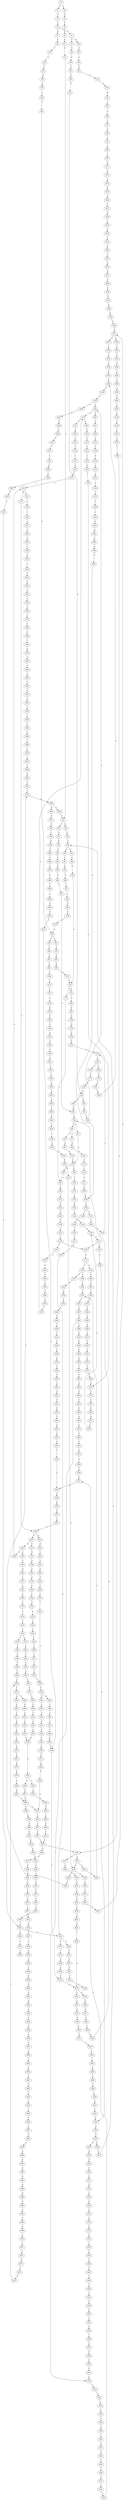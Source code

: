 strict digraph  {
	S0 -> S1 [ label = G ];
	S0 -> S2 [ label = A ];
	S1 -> S3 [ label = G ];
	S2 -> S4 [ label = G ];
	S3 -> S5 [ label = T ];
	S4 -> S6 [ label = T ];
	S5 -> S7 [ label = G ];
	S5 -> S8 [ label = C ];
	S6 -> S9 [ label = C ];
	S7 -> S10 [ label = A ];
	S7 -> S11 [ label = C ];
	S8 -> S12 [ label = G ];
	S9 -> S13 [ label = G ];
	S10 -> S14 [ label = C ];
	S11 -> S15 [ label = C ];
	S12 -> S16 [ label = C ];
	S13 -> S17 [ label = C ];
	S14 -> S18 [ label = G ];
	S15 -> S19 [ label = G ];
	S16 -> S20 [ label = G ];
	S17 -> S21 [ label = G ];
	S18 -> S22 [ label = T ];
	S19 -> S23 [ label = C ];
	S20 -> S24 [ label = T ];
	S21 -> S25 [ label = G ];
	S21 -> S26 [ label = C ];
	S22 -> S27 [ label = G ];
	S23 -> S28 [ label = C ];
	S24 -> S29 [ label = A ];
	S25 -> S30 [ label = C ];
	S26 -> S31 [ label = A ];
	S27 -> S32 [ label = G ];
	S28 -> S33 [ label = G ];
	S29 -> S34 [ label = G ];
	S30 -> S35 [ label = T ];
	S31 -> S36 [ label = G ];
	S32 -> S37 [ label = G ];
	S33 -> S38 [ label = G ];
	S34 -> S39 [ label = C ];
	S35 -> S40 [ label = A ];
	S35 -> S41 [ label = G ];
	S36 -> S42 [ label = C ];
	S37 -> S43 [ label = T ];
	S38 -> S44 [ label = T ];
	S38 -> S45 [ label = A ];
	S39 -> S46 [ label = C ];
	S40 -> S47 [ label = T ];
	S41 -> S48 [ label = G ];
	S42 -> S49 [ label = C ];
	S43 -> S50 [ label = A ];
	S44 -> S51 [ label = G ];
	S45 -> S52 [ label = A ];
	S46 -> S53 [ label = G ];
	S47 -> S54 [ label = A ];
	S48 -> S55 [ label = A ];
	S49 -> S56 [ label = G ];
	S50 -> S57 [ label = C ];
	S51 -> S58 [ label = G ];
	S52 -> S59 [ label = C ];
	S53 -> S60 [ label = A ];
	S53 -> S61 [ label = C ];
	S54 -> S62 [ label = G ];
	S55 -> S63 [ label = A ];
	S56 -> S64 [ label = G ];
	S57 -> S65 [ label = T ];
	S58 -> S66 [ label = T ];
	S58 -> S67 [ label = A ];
	S59 -> S68 [ label = T ];
	S60 -> S69 [ label = A ];
	S61 -> S70 [ label = T ];
	S62 -> S71 [ label = T ];
	S63 -> S72 [ label = T ];
	S63 -> S73 [ label = G ];
	S64 -> S74 [ label = T ];
	S65 -> S75 [ label = A ];
	S66 -> S76 [ label = G ];
	S66 -> S77 [ label = T ];
	S67 -> S78 [ label = A ];
	S68 -> S79 [ label = G ];
	S68 -> S80 [ label = A ];
	S69 -> S81 [ label = A ];
	S70 -> S82 [ label = G ];
	S71 -> S83 [ label = A ];
	S72 -> S84 [ label = G ];
	S73 -> S85 [ label = A ];
	S74 -> S51 [ label = G ];
	S75 -> S86 [ label = T ];
	S76 -> S87 [ label = G ];
	S77 -> S88 [ label = A ];
	S78 -> S89 [ label = C ];
	S78 -> S90 [ label = G ];
	S79 -> S91 [ label = C ];
	S79 -> S92 [ label = G ];
	S80 -> S93 [ label = C ];
	S81 -> S94 [ label = C ];
	S82 -> S95 [ label = G ];
	S83 -> S96 [ label = G ];
	S84 -> S97 [ label = G ];
	S85 -> S98 [ label = A ];
	S86 -> S99 [ label = T ];
	S87 -> S100 [ label = A ];
	S88 -> S101 [ label = G ];
	S89 -> S102 [ label = C ];
	S90 -> S85 [ label = A ];
	S91 -> S103 [ label = A ];
	S92 -> S104 [ label = A ];
	S93 -> S105 [ label = A ];
	S94 -> S106 [ label = C ];
	S95 -> S107 [ label = A ];
	S96 -> S108 [ label = C ];
	S97 -> S109 [ label = G ];
	S98 -> S110 [ label = C ];
	S99 -> S111 [ label = G ];
	S100 -> S78 [ label = A ];
	S101 -> S112 [ label = A ];
	S102 -> S113 [ label = T ];
	S103 -> S114 [ label = A ];
	S104 -> S115 [ label = C ];
	S105 -> S116 [ label = A ];
	S106 -> S117 [ label = C ];
	S107 -> S63 [ label = A ];
	S108 -> S118 [ label = C ];
	S109 -> S119 [ label = G ];
	S110 -> S120 [ label = G ];
	S111 -> S121 [ label = G ];
	S112 -> S122 [ label = A ];
	S113 -> S123 [ label = C ];
	S114 -> S124 [ label = C ];
	S115 -> S125 [ label = C ];
	S116 -> S126 [ label = C ];
	S117 -> S127 [ label = C ];
	S118 -> S53 [ label = G ];
	S119 -> S128 [ label = T ];
	S120 -> S129 [ label = G ];
	S121 -> S130 [ label = A ];
	S122 -> S131 [ label = G ];
	S123 -> S132 [ label = G ];
	S124 -> S133 [ label = C ];
	S125 -> S134 [ label = C ];
	S126 -> S135 [ label = G ];
	S127 -> S136 [ label = G ];
	S128 -> S137 [ label = C ];
	S129 -> S138 [ label = C ];
	S130 -> S139 [ label = A ];
	S131 -> S140 [ label = G ];
	S132 -> S141 [ label = G ];
	S133 -> S142 [ label = A ];
	S134 -> S143 [ label = G ];
	S135 -> S144 [ label = A ];
	S136 -> S145 [ label = A ];
	S137 -> S146 [ label = C ];
	S138 -> S147 [ label = A ];
	S139 -> S148 [ label = C ];
	S140 -> S149 [ label = G ];
	S141 -> S150 [ label = C ];
	S142 -> S151 [ label = G ];
	S143 -> S152 [ label = T ];
	S144 -> S153 [ label = A ];
	S145 -> S154 [ label = C ];
	S146 -> S155 [ label = G ];
	S147 -> S156 [ label = C ];
	S148 -> S157 [ label = G ];
	S149 -> S158 [ label = G ];
	S150 -> S159 [ label = A ];
	S151 -> S160 [ label = A ];
	S152 -> S161 [ label = C ];
	S153 -> S162 [ label = A ];
	S154 -> S163 [ label = T ];
	S155 -> S164 [ label = C ];
	S155 -> S165 [ label = T ];
	S156 -> S166 [ label = C ];
	S156 -> S167 [ label = T ];
	S157 -> S168 [ label = G ];
	S158 -> S169 [ label = T ];
	S158 -> S170 [ label = G ];
	S159 -> S171 [ label = C ];
	S160 -> S172 [ label = C ];
	S160 -> S173 [ label = A ];
	S161 -> S174 [ label = T ];
	S162 -> S175 [ label = A ];
	S163 -> S176 [ label = A ];
	S164 -> S177 [ label = C ];
	S165 -> S178 [ label = C ];
	S166 -> S179 [ label = G ];
	S167 -> S180 [ label = G ];
	S168 -> S181 [ label = T ];
	S169 -> S182 [ label = C ];
	S170 -> S183 [ label = T ];
	S171 -> S184 [ label = G ];
	S171 -> S166 [ label = C ];
	S172 -> S185 [ label = T ];
	S173 -> S186 [ label = C ];
	S174 -> S187 [ label = C ];
	S175 -> S188 [ label = C ];
	S176 -> S189 [ label = G ];
	S177 -> S190 [ label = G ];
	S178 -> S191 [ label = G ];
	S179 -> S192 [ label = A ];
	S179 -> S193 [ label = G ];
	S180 -> S194 [ label = G ];
	S181 -> S195 [ label = A ];
	S182 -> S196 [ label = T ];
	S183 -> S197 [ label = C ];
	S184 -> S198 [ label = C ];
	S185 -> S199 [ label = C ];
	S186 -> S200 [ label = C ];
	S186 -> S201 [ label = A ];
	S187 -> S202 [ label = G ];
	S188 -> S203 [ label = A ];
	S189 -> S204 [ label = A ];
	S190 -> S38 [ label = G ];
	S191 -> S205 [ label = G ];
	S192 -> S206 [ label = G ];
	S192 -> S207 [ label = A ];
	S193 -> S208 [ label = G ];
	S194 -> S209 [ label = G ];
	S195 -> S210 [ label = C ];
	S196 -> S211 [ label = C ];
	S197 -> S146 [ label = C ];
	S198 -> S212 [ label = G ];
	S199 -> S213 [ label = C ];
	S200 -> S214 [ label = A ];
	S200 -> S215 [ label = G ];
	S201 -> S216 [ label = G ];
	S202 -> S217 [ label = G ];
	S203 -> S218 [ label = G ];
	S204 -> S219 [ label = A ];
	S205 -> S220 [ label = A ];
	S206 -> S221 [ label = T ];
	S207 -> S222 [ label = T ];
	S208 -> S223 [ label = A ];
	S209 -> S224 [ label = A ];
	S210 -> S225 [ label = G ];
	S211 -> S226 [ label = T ];
	S212 -> S227 [ label = C ];
	S213 -> S228 [ label = C ];
	S214 -> S229 [ label = G ];
	S214 -> S230 [ label = C ];
	S215 -> S231 [ label = G ];
	S216 -> S232 [ label = C ];
	S217 -> S233 [ label = C ];
	S218 -> S234 [ label = A ];
	S219 -> S235 [ label = T ];
	S220 -> S236 [ label = A ];
	S221 -> S237 [ label = C ];
	S222 -> S238 [ label = G ];
	S223 -> S239 [ label = A ];
	S224 -> S240 [ label = A ];
	S225 -> S241 [ label = A ];
	S226 -> S242 [ label = C ];
	S227 -> S243 [ label = G ];
	S228 -> S244 [ label = A ];
	S229 -> S160 [ label = A ];
	S230 -> S245 [ label = C ];
	S231 -> S246 [ label = A ];
	S232 -> S247 [ label = C ];
	S233 -> S159 [ label = A ];
	S234 -> S248 [ label = A ];
	S235 -> S249 [ label = C ];
	S236 -> S250 [ label = C ];
	S237 -> S251 [ label = C ];
	S238 -> S252 [ label = T ];
	S239 -> S253 [ label = T ];
	S240 -> S254 [ label = C ];
	S241 -> S255 [ label = A ];
	S242 -> S256 [ label = T ];
	S242 -> S257 [ label = G ];
	S243 -> S258 [ label = C ];
	S243 -> S259 [ label = G ];
	S244 -> S260 [ label = T ];
	S245 -> S261 [ label = A ];
	S246 -> S262 [ label = C ];
	S247 -> S263 [ label = G ];
	S248 -> S264 [ label = G ];
	S249 -> S265 [ label = G ];
	S250 -> S266 [ label = A ];
	S250 -> S68 [ label = T ];
	S251 -> S267 [ label = A ];
	S252 -> S268 [ label = A ];
	S253 -> S269 [ label = T ];
	S254 -> S270 [ label = T ];
	S255 -> S271 [ label = G ];
	S256 -> S272 [ label = G ];
	S257 -> S273 [ label = T ];
	S258 -> S274 [ label = G ];
	S259 -> S275 [ label = C ];
	S260 -> S276 [ label = C ];
	S261 -> S277 [ label = C ];
	S262 -> S278 [ label = G ];
	S263 -> S279 [ label = T ];
	S264 -> S280 [ label = G ];
	S265 -> S281 [ label = G ];
	S266 -> S282 [ label = G ];
	S267 -> S283 [ label = G ];
	S268 -> S284 [ label = G ];
	S269 -> S285 [ label = G ];
	S270 -> S79 [ label = G ];
	S271 -> S286 [ label = A ];
	S272 -> S287 [ label = A ];
	S273 -> S288 [ label = G ];
	S274 -> S289 [ label = T ];
	S275 -> S35 [ label = T ];
	S276 -> S290 [ label = T ];
	S277 -> S291 [ label = C ];
	S278 -> S292 [ label = C ];
	S279 -> S293 [ label = C ];
	S280 -> S149 [ label = G ];
	S281 -> S294 [ label = G ];
	S282 -> S295 [ label = G ];
	S283 -> S296 [ label = T ];
	S283 -> S297 [ label = C ];
	S284 -> S298 [ label = T ];
	S285 -> S299 [ label = A ];
	S286 -> S300 [ label = A ];
	S287 -> S301 [ label = G ];
	S288 -> S302 [ label = G ];
	S289 -> S303 [ label = C ];
	S290 -> S304 [ label = G ];
	S291 -> S305 [ label = C ];
	S292 -> S306 [ label = C ];
	S293 -> S307 [ label = C ];
	S294 -> S308 [ label = T ];
	S295 -> S309 [ label = A ];
	S296 -> S310 [ label = A ];
	S297 -> S311 [ label = T ];
	S298 -> S312 [ label = T ];
	S299 -> S313 [ label = A ];
	S300 -> S314 [ label = G ];
	S301 -> S315 [ label = T ];
	S302 -> S316 [ label = T ];
	S303 -> S317 [ label = G ];
	S304 -> S318 [ label = C ];
	S305 -> S319 [ label = C ];
	S306 -> S320 [ label = C ];
	S307 -> S321 [ label = T ];
	S308 -> S322 [ label = A ];
	S309 -> S323 [ label = A ];
	S310 -> S324 [ label = G ];
	S311 -> S325 [ label = T ];
	S312 -> S326 [ label = T ];
	S313 -> S327 [ label = C ];
	S314 -> S328 [ label = T ];
	S315 -> S329 [ label = A ];
	S316 -> S330 [ label = A ];
	S317 -> S331 [ label = A ];
	S318 -> S332 [ label = C ];
	S319 -> S333 [ label = T ];
	S320 -> S334 [ label = A ];
	S321 -> S335 [ label = C ];
	S322 -> S336 [ label = T ];
	S323 -> S337 [ label = T ];
	S324 -> S338 [ label = G ];
	S325 -> S339 [ label = C ];
	S326 -> S340 [ label = C ];
	S327 -> S341 [ label = C ];
	S328 -> S342 [ label = G ];
	S330 -> S343 [ label = T ];
	S330 -> S344 [ label = C ];
	S331 -> S345 [ label = C ];
	S332 -> S346 [ label = A ];
	S333 -> S347 [ label = T ];
	S334 -> S348 [ label = T ];
	S335 -> S349 [ label = T ];
	S336 -> S350 [ label = C ];
	S337 -> S351 [ label = A ];
	S338 -> S352 [ label = G ];
	S339 -> S353 [ label = A ];
	S340 -> S354 [ label = A ];
	S341 -> S355 [ label = C ];
	S342 -> S356 [ label = T ];
	S343 -> S357 [ label = G ];
	S344 -> S358 [ label = C ];
	S345 -> S359 [ label = G ];
	S346 -> S360 [ label = G ];
	S347 -> S361 [ label = C ];
	S348 -> S362 [ label = C ];
	S349 -> S363 [ label = T ];
	S349 -> S364 [ label = G ];
	S350 -> S365 [ label = C ];
	S351 -> S366 [ label = G ];
	S352 -> S367 [ label = T ];
	S353 -> S368 [ label = C ];
	S354 -> S369 [ label = C ];
	S355 -> S370 [ label = G ];
	S356 -> S371 [ label = C ];
	S357 -> S372 [ label = A ];
	S358 -> S373 [ label = G ];
	S359 -> S374 [ label = C ];
	S360 -> S375 [ label = T ];
	S361 -> S376 [ label = C ];
	S361 -> S377 [ label = G ];
	S362 -> S378 [ label = G ];
	S363 -> S379 [ label = C ];
	S364 -> S380 [ label = T ];
	S365 -> S381 [ label = C ];
	S366 -> S382 [ label = T ];
	S367 -> S383 [ label = C ];
	S368 -> S384 [ label = G ];
	S369 -> S385 [ label = T ];
	S370 -> S386 [ label = T ];
	S371 -> S387 [ label = G ];
	S371 -> S388 [ label = C ];
	S372 -> S389 [ label = G ];
	S373 -> S390 [ label = G ];
	S374 -> S391 [ label = G ];
	S375 -> S392 [ label = C ];
	S376 -> S393 [ label = T ];
	S377 -> S394 [ label = A ];
	S378 -> S395 [ label = T ];
	S379 -> S396 [ label = T ];
	S380 -> S397 [ label = C ];
	S381 -> S398 [ label = G ];
	S382 -> S399 [ label = C ];
	S383 -> S400 [ label = A ];
	S384 -> S401 [ label = C ];
	S385 -> S402 [ label = C ];
	S386 -> S161 [ label = C ];
	S387 -> S403 [ label = T ];
	S388 -> S404 [ label = T ];
	S389 -> S405 [ label = C ];
	S390 -> S406 [ label = T ];
	S391 -> S407 [ label = C ];
	S392 -> S408 [ label = G ];
	S393 -> S409 [ label = G ];
	S394 -> S410 [ label = T ];
	S395 -> S411 [ label = C ];
	S396 -> S412 [ label = C ];
	S397 -> S413 [ label = G ];
	S398 -> S414 [ label = A ];
	S399 -> S415 [ label = T ];
	S400 -> S416 [ label = C ];
	S401 -> S417 [ label = C ];
	S402 -> S418 [ label = C ];
	S403 -> S419 [ label = C ];
	S404 -> S420 [ label = G ];
	S405 -> S421 [ label = G ];
	S406 -> S422 [ label = G ];
	S407 -> S423 [ label = C ];
	S408 -> S424 [ label = T ];
	S409 -> S425 [ label = T ];
	S410 -> S426 [ label = C ];
	S411 -> S427 [ label = C ];
	S412 -> S428 [ label = G ];
	S413 -> S429 [ label = T ];
	S414 -> S430 [ label = A ];
	S415 -> S431 [ label = C ];
	S416 -> S432 [ label = T ];
	S417 -> S433 [ label = C ];
	S418 -> S434 [ label = T ];
	S419 -> S435 [ label = G ];
	S420 -> S436 [ label = G ];
	S421 -> S437 [ label = G ];
	S422 -> S58 [ label = G ];
	S423 -> S438 [ label = T ];
	S424 -> S439 [ label = A ];
	S425 -> S440 [ label = C ];
	S426 -> S441 [ label = G ];
	S427 -> S442 [ label = T ];
	S428 -> S443 [ label = G ];
	S429 -> S444 [ label = G ];
	S430 -> S445 [ label = A ];
	S430 -> S446 [ label = G ];
	S431 -> S447 [ label = T ];
	S432 -> S448 [ label = C ];
	S433 -> S449 [ label = T ];
	S434 -> S450 [ label = T ];
	S435 -> S451 [ label = G ];
	S436 -> S452 [ label = C ];
	S437 -> S453 [ label = T ];
	S438 -> S454 [ label = C ];
	S439 -> S455 [ label = A ];
	S440 -> S456 [ label = C ];
	S441 -> S457 [ label = T ];
	S442 -> S335 [ label = C ];
	S443 -> S458 [ label = A ];
	S444 -> S459 [ label = G ];
	S445 -> S460 [ label = G ];
	S446 -> S461 [ label = T ];
	S447 -> S242 [ label = C ];
	S447 -> S462 [ label = G ];
	S448 -> S463 [ label = G ];
	S449 -> S464 [ label = T ];
	S450 -> S465 [ label = T ];
	S451 -> S220 [ label = A ];
	S452 -> S466 [ label = C ];
	S453 -> S467 [ label = C ];
	S454 -> S468 [ label = G ];
	S455 -> S469 [ label = G ];
	S456 -> S470 [ label = T ];
	S457 -> S471 [ label = T ];
	S458 -> S472 [ label = G ];
	S459 -> S316 [ label = T ];
	S460 -> S473 [ label = T ];
	S461 -> S474 [ label = C ];
	S462 -> S475 [ label = T ];
	S463 -> S476 [ label = C ];
	S464 -> S477 [ label = C ];
	S465 -> S478 [ label = C ];
	S466 -> S479 [ label = T ];
	S467 -> S480 [ label = G ];
	S468 -> S481 [ label = G ];
	S469 -> S482 [ label = A ];
	S470 -> S483 [ label = A ];
	S470 -> S484 [ label = T ];
	S471 -> S485 [ label = T ];
	S472 -> S486 [ label = A ];
	S473 -> S487 [ label = G ];
	S474 -> S488 [ label = G ];
	S475 -> S489 [ label = A ];
	S476 -> S490 [ label = T ];
	S477 -> S491 [ label = A ];
	S478 -> S492 [ label = A ];
	S479 -> S493 [ label = G ];
	S480 -> S494 [ label = C ];
	S481 -> S495 [ label = G ];
	S482 -> S496 [ label = C ];
	S483 -> S497 [ label = C ];
	S484 -> S498 [ label = G ];
	S485 -> S499 [ label = G ];
	S486 -> S500 [ label = G ];
	S487 -> S501 [ label = T ];
	S488 -> S502 [ label = C ];
	S488 -> S503 [ label = A ];
	S490 -> S504 [ label = T ];
	S491 -> S505 [ label = T ];
	S492 -> S506 [ label = T ];
	S493 -> S507 [ label = G ];
	S494 -> S508 [ label = A ];
	S495 -> S509 [ label = C ];
	S496 -> S510 [ label = G ];
	S497 -> S511 [ label = T ];
	S498 -> S512 [ label = T ];
	S499 -> S513 [ label = T ];
	S500 -> S514 [ label = G ];
	S501 -> S371 [ label = C ];
	S502 -> S21 [ label = G ];
	S503 -> S515 [ label = G ];
	S504 -> S516 [ label = C ];
	S505 -> S517 [ label = C ];
	S506 -> S518 [ label = C ];
	S507 -> S519 [ label = G ];
	S508 -> S520 [ label = C ];
	S509 -> S521 [ label = T ];
	S510 -> S522 [ label = G ];
	S511 -> S523 [ label = A ];
	S512 -> S524 [ label = A ];
	S513 -> S525 [ label = A ];
	S514 -> S526 [ label = T ];
	S515 -> S527 [ label = G ];
	S516 -> S528 [ label = A ];
	S517 -> S529 [ label = C ];
	S518 -> S529 [ label = C ];
	S519 -> S530 [ label = T ];
	S520 -> S531 [ label = G ];
	S521 -> S532 [ label = C ];
	S522 -> S533 [ label = C ];
	S523 -> S534 [ label = C ];
	S524 -> S535 [ label = G ];
	S525 -> S536 [ label = G ];
	S526 -> S537 [ label = C ];
	S527 -> S538 [ label = T ];
	S528 -> S539 [ label = T ];
	S529 -> S540 [ label = A ];
	S530 -> S541 [ label = C ];
	S531 -> S542 [ label = C ];
	S532 -> S543 [ label = A ];
	S533 -> S544 [ label = T ];
	S534 -> S545 [ label = C ];
	S535 -> S546 [ label = G ];
	S536 -> S546 [ label = G ];
	S537 -> S547 [ label = C ];
	S538 -> S548 [ label = A ];
	S539 -> S517 [ label = C ];
	S540 -> S549 [ label = G ];
	S541 -> S550 [ label = C ];
	S542 -> S212 [ label = G ];
	S543 -> S551 [ label = C ];
	S544 -> S552 [ label = C ];
	S545 -> S553 [ label = A ];
	S546 -> S554 [ label = A ];
	S547 -> S555 [ label = C ];
	S548 -> S556 [ label = T ];
	S549 -> S557 [ label = A ];
	S550 -> S558 [ label = C ];
	S551 -> S559 [ label = G ];
	S552 -> S560 [ label = T ];
	S553 -> S561 [ label = G ];
	S554 -> S562 [ label = G ];
	S554 -> S563 [ label = A ];
	S555 -> S564 [ label = A ];
	S555 -> S565 [ label = G ];
	S556 -> S566 [ label = A ];
	S557 -> S567 [ label = A ];
	S558 -> S565 [ label = G ];
	S559 -> S568 [ label = T ];
	S560 -> S569 [ label = C ];
	S561 -> S570 [ label = G ];
	S562 -> S571 [ label = A ];
	S563 -> S572 [ label = A ];
	S564 -> S573 [ label = G ];
	S565 -> S574 [ label = A ];
	S565 -> S575 [ label = G ];
	S566 -> S576 [ label = A ];
	S567 -> S186 [ label = C ];
	S568 -> S577 [ label = C ];
	S569 -> S578 [ label = G ];
	S570 -> S579 [ label = A ];
	S571 -> S580 [ label = G ];
	S572 -> S581 [ label = G ];
	S573 -> S582 [ label = A ];
	S574 -> S583 [ label = G ];
	S574 -> S430 [ label = A ];
	S575 -> S584 [ label = A ];
	S576 -> S585 [ label = G ];
	S577 -> S586 [ label = C ];
	S578 -> S587 [ label = A ];
	S579 -> S588 [ label = G ];
	S580 -> S589 [ label = T ];
	S580 -> S514 [ label = G ];
	S581 -> S590 [ label = G ];
	S582 -> S591 [ label = G ];
	S583 -> S592 [ label = T ];
	S584 -> S593 [ label = G ];
	S585 -> S594 [ label = T ];
	S586 -> S595 [ label = A ];
	S587 -> S596 [ label = A ];
	S588 -> S597 [ label = A ];
	S589 -> S598 [ label = C ];
	S590 -> S599 [ label = T ];
	S591 -> S600 [ label = C ];
	S592 -> S237 [ label = C ];
	S593 -> S601 [ label = G ];
	S594 -> S602 [ label = C ];
	S595 -> S603 [ label = G ];
	S596 -> S604 [ label = G ];
	S597 -> S580 [ label = G ];
	S598 -> S605 [ label = A ];
	S599 -> S606 [ label = C ];
	S600 -> S607 [ label = C ];
	S601 -> S608 [ label = C ];
	S602 -> S609 [ label = G ];
	S603 -> S297 [ label = C ];
	S604 -> S610 [ label = T ];
	S605 -> S611 [ label = G ];
	S606 -> S612 [ label = C ];
	S607 -> S613 [ label = A ];
	S608 -> S614 [ label = G ];
	S609 -> S615 [ label = T ];
	S610 -> S474 [ label = C ];
	S611 -> S616 [ label = G ];
	S612 -> S555 [ label = C ];
	S613 -> S617 [ label = C ];
	S614 -> S618 [ label = T ];
	S615 -> S619 [ label = G ];
	S616 -> S620 [ label = A ];
	S617 -> S621 [ label = G ];
	S618 -> S622 [ label = G ];
	S619 -> S459 [ label = G ];
	S620 -> S623 [ label = C ];
	S621 -> S624 [ label = G ];
	S622 -> S625 [ label = G ];
	S623 -> S626 [ label = C ];
	S624 -> S627 [ label = T ];
	S625 -> S628 [ label = T ];
	S626 -> S629 [ label = A ];
	S627 -> S630 [ label = T ];
	S628 -> S330 [ label = A ];
	S629 -> S631 [ label = G ];
	S630 -> S632 [ label = A ];
	S631 -> S633 [ label = T ];
	S632 -> S634 [ label = C ];
	S633 -> S635 [ label = C ];
	S634 -> S636 [ label = T ];
	S635 -> S637 [ label = T ];
	S636 -> S638 [ label = G ];
	S637 -> S639 [ label = C ];
	S638 -> S640 [ label = C ];
	S639 -> S447 [ label = T ];
	S640 -> S641 [ label = A ];
	S641 -> S642 [ label = G ];
	S642 -> S643 [ label = A ];
	S643 -> S644 [ label = C ];
	S644 -> S645 [ label = G ];
	S645 -> S646 [ label = G ];
	S646 -> S647 [ label = A ];
	S647 -> S648 [ label = C ];
	S648 -> S649 [ label = A ];
	S649 -> S650 [ label = C ];
	S650 -> S651 [ label = A ];
	S651 -> S652 [ label = C ];
	S652 -> S653 [ label = C ];
	S653 -> S654 [ label = T ];
	S654 -> S655 [ label = C ];
	S655 -> S656 [ label = T ];
	S656 -> S657 [ label = A ];
	S657 -> S658 [ label = G ];
	S658 -> S659 [ label = A ];
	S659 -> S660 [ label = A ];
	S660 -> S661 [ label = C ];
	S661 -> S662 [ label = G ];
	S662 -> S663 [ label = A ];
	S663 -> S664 [ label = G ];
	S664 -> S665 [ label = G ];
	S665 -> S666 [ label = T ];
	S666 -> S667 [ label = G ];
	S667 -> S668 [ label = T ];
	S668 -> S669 [ label = C ];
	S669 -> S670 [ label = C ];
	S670 -> S671 [ label = C ];
	S671 -> S672 [ label = T ];
	S672 -> S673 [ label = G ];
	S673 -> S674 [ label = T ];
	S674 -> S675 [ label = C ];
	S675 -> S456 [ label = C ];
}
